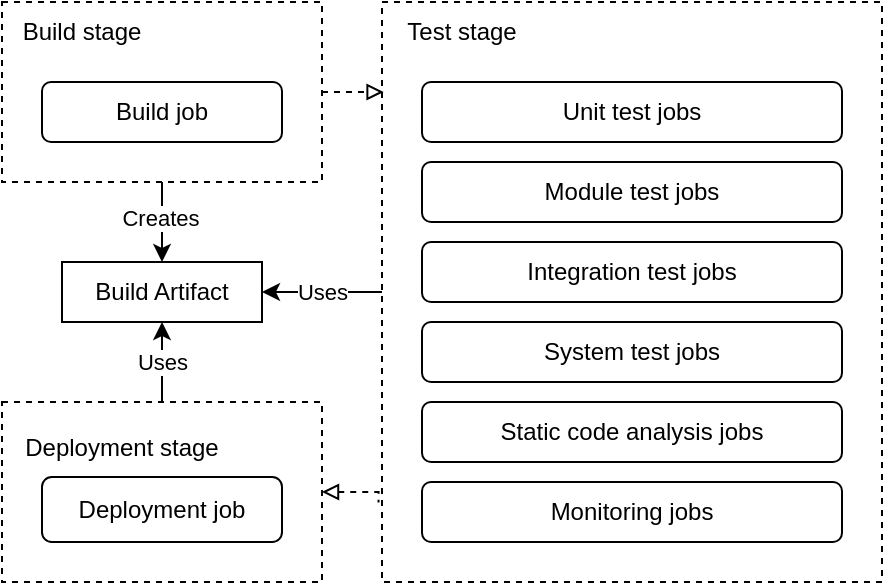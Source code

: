 <mxfile version="21.6.8" type="device">
  <diagram name="Page-1" id="Igu_BJj3ePW4wTze_0mT">
    <mxGraphModel dx="795" dy="491" grid="1" gridSize="10" guides="1" tooltips="1" connect="1" arrows="1" fold="1" page="1" pageScale="1" pageWidth="850" pageHeight="1100" math="0" shadow="0">
      <root>
        <mxCell id="0" />
        <mxCell id="1" parent="0" />
        <mxCell id="WVgN2BpvuZmh8Fgh5VFi-19" style="edgeStyle=orthogonalEdgeStyle;rounded=0;orthogonalLoop=1;jettySize=auto;html=1;exitX=1;exitY=0.5;exitDx=0;exitDy=0;entryX=0.003;entryY=0.152;entryDx=0;entryDy=0;entryPerimeter=0;dashed=1;endArrow=block;endFill=0;" parent="1" source="WVgN2BpvuZmh8Fgh5VFi-1" target="WVgN2BpvuZmh8Fgh5VFi-7" edge="1">
          <mxGeometry relative="1" as="geometry" />
        </mxCell>
        <mxCell id="WVgN2BpvuZmh8Fgh5VFi-42" style="edgeStyle=orthogonalEdgeStyle;rounded=0;orthogonalLoop=1;jettySize=auto;html=1;exitX=0.5;exitY=1;exitDx=0;exitDy=0;entryX=0.5;entryY=0;entryDx=0;entryDy=0;" parent="1" source="WVgN2BpvuZmh8Fgh5VFi-1" target="WVgN2BpvuZmh8Fgh5VFi-35" edge="1">
          <mxGeometry relative="1" as="geometry" />
        </mxCell>
        <mxCell id="WVgN2BpvuZmh8Fgh5VFi-43" value="Creates" style="edgeLabel;html=1;align=center;verticalAlign=middle;resizable=0;points=[];" parent="WVgN2BpvuZmh8Fgh5VFi-42" vertex="1" connectable="0">
          <mxGeometry x="-0.1" y="-1" relative="1" as="geometry">
            <mxPoint as="offset" />
          </mxGeometry>
        </mxCell>
        <mxCell id="WVgN2BpvuZmh8Fgh5VFi-1" value="" style="rounded=0;whiteSpace=wrap;html=1;dashed=1;fillColor=none;" parent="1" vertex="1">
          <mxGeometry x="40" y="40" width="160" height="90" as="geometry" />
        </mxCell>
        <mxCell id="WVgN2BpvuZmh8Fgh5VFi-2" value="Build stage" style="text;html=1;strokeColor=none;fillColor=none;align=center;verticalAlign=middle;whiteSpace=wrap;rounded=0;" parent="1" vertex="1">
          <mxGeometry x="40" y="40" width="80" height="30" as="geometry" />
        </mxCell>
        <mxCell id="WVgN2BpvuZmh8Fgh5VFi-3" value="Build job" style="rounded=1;whiteSpace=wrap;html=1;" parent="1" vertex="1">
          <mxGeometry x="60" y="80" width="120" height="30" as="geometry" />
        </mxCell>
        <mxCell id="WVgN2BpvuZmh8Fgh5VFi-40" style="edgeStyle=orthogonalEdgeStyle;rounded=0;orthogonalLoop=1;jettySize=auto;html=1;exitX=0;exitY=0.5;exitDx=0;exitDy=0;entryX=1;entryY=0.5;entryDx=0;entryDy=0;" parent="1" source="WVgN2BpvuZmh8Fgh5VFi-7" target="WVgN2BpvuZmh8Fgh5VFi-35" edge="1">
          <mxGeometry relative="1" as="geometry" />
        </mxCell>
        <mxCell id="WVgN2BpvuZmh8Fgh5VFi-41" value="Uses" style="edgeLabel;html=1;align=center;verticalAlign=middle;resizable=1;points=[];movable=1;rotatable=1;deletable=1;editable=1;locked=0;connectable=1;" parent="WVgN2BpvuZmh8Fgh5VFi-40" vertex="1" connectable="0">
          <mxGeometry x="0.204" relative="1" as="geometry">
            <mxPoint x="6" as="offset" />
          </mxGeometry>
        </mxCell>
        <mxCell id="WVgN2BpvuZmh8Fgh5VFi-7" value="" style="rounded=0;whiteSpace=wrap;html=1;dashed=1;fillColor=none;" parent="1" vertex="1">
          <mxGeometry x="230" y="40" width="250" height="290" as="geometry" />
        </mxCell>
        <mxCell id="WVgN2BpvuZmh8Fgh5VFi-8" value="Test stage" style="text;html=1;strokeColor=none;fillColor=none;align=center;verticalAlign=middle;whiteSpace=wrap;rounded=0;" parent="1" vertex="1">
          <mxGeometry x="230" y="40" width="80" height="30" as="geometry" />
        </mxCell>
        <mxCell id="WVgN2BpvuZmh8Fgh5VFi-12" value="Unit test jobs" style="rounded=1;whiteSpace=wrap;html=1;shadow=0;" parent="1" vertex="1">
          <mxGeometry x="250" y="80" width="210" height="30" as="geometry" />
        </mxCell>
        <mxCell id="WVgN2BpvuZmh8Fgh5VFi-16" value="System test jobs" style="rounded=1;whiteSpace=wrap;html=1;" parent="1" vertex="1">
          <mxGeometry x="250" y="200" width="210" height="30" as="geometry" />
        </mxCell>
        <mxCell id="WVgN2BpvuZmh8Fgh5VFi-17" value="Static code analysis jobs" style="rounded=1;whiteSpace=wrap;html=1;" parent="1" vertex="1">
          <mxGeometry x="250" y="240" width="210" height="30" as="geometry" />
        </mxCell>
        <mxCell id="WVgN2BpvuZmh8Fgh5VFi-36" style="edgeStyle=orthogonalEdgeStyle;rounded=0;orthogonalLoop=1;jettySize=auto;html=1;exitX=1;exitY=0.5;exitDx=0;exitDy=0;entryX=-0.007;entryY=0.863;entryDx=0;entryDy=0;entryPerimeter=0;endArrow=none;endFill=0;startArrow=block;startFill=0;dashed=1;" parent="1" source="WVgN2BpvuZmh8Fgh5VFi-21" target="WVgN2BpvuZmh8Fgh5VFi-7" edge="1">
          <mxGeometry relative="1" as="geometry" />
        </mxCell>
        <mxCell id="WVgN2BpvuZmh8Fgh5VFi-37" style="edgeStyle=orthogonalEdgeStyle;rounded=0;orthogonalLoop=1;jettySize=auto;html=1;exitX=0.5;exitY=0;exitDx=0;exitDy=0;entryX=0.5;entryY=1;entryDx=0;entryDy=0;" parent="1" source="WVgN2BpvuZmh8Fgh5VFi-21" target="WVgN2BpvuZmh8Fgh5VFi-35" edge="1">
          <mxGeometry relative="1" as="geometry" />
        </mxCell>
        <mxCell id="WVgN2BpvuZmh8Fgh5VFi-38" value="Uses" style="edgeLabel;html=1;align=center;verticalAlign=middle;resizable=0;points=[];" parent="WVgN2BpvuZmh8Fgh5VFi-37" vertex="1" connectable="0">
          <mxGeometry x="-0.244" y="-1" relative="1" as="geometry">
            <mxPoint x="-1" y="-5" as="offset" />
          </mxGeometry>
        </mxCell>
        <mxCell id="WVgN2BpvuZmh8Fgh5VFi-21" value="" style="rounded=0;whiteSpace=wrap;html=1;dashed=1;fillColor=none;" parent="1" vertex="1">
          <mxGeometry x="40" y="240" width="160" height="90" as="geometry" />
        </mxCell>
        <mxCell id="WVgN2BpvuZmh8Fgh5VFi-22" value="Deployment stage" style="text;html=1;strokeColor=none;fillColor=none;align=center;verticalAlign=middle;whiteSpace=wrap;rounded=0;" parent="1" vertex="1">
          <mxGeometry x="40" y="247.5" width="120" height="30" as="geometry" />
        </mxCell>
        <mxCell id="WVgN2BpvuZmh8Fgh5VFi-23" value="Deployment job" style="rounded=1;whiteSpace=wrap;html=1;" parent="1" vertex="1">
          <mxGeometry x="60" y="277.5" width="120" height="32.5" as="geometry" />
        </mxCell>
        <mxCell id="WVgN2BpvuZmh8Fgh5VFi-25" value="Monitoring jobs" style="rounded=1;whiteSpace=wrap;html=1;" parent="1" vertex="1">
          <mxGeometry x="250" y="280" width="210" height="30" as="geometry" />
        </mxCell>
        <mxCell id="WVgN2BpvuZmh8Fgh5VFi-33" value="Module test jobs" style="rounded=1;whiteSpace=wrap;html=1;shadow=0;" parent="1" vertex="1">
          <mxGeometry x="250" y="120" width="210" height="30" as="geometry" />
        </mxCell>
        <mxCell id="WVgN2BpvuZmh8Fgh5VFi-34" value="Integration test jobs" style="rounded=1;whiteSpace=wrap;html=1;" parent="1" vertex="1">
          <mxGeometry x="250" y="160" width="210" height="30" as="geometry" />
        </mxCell>
        <mxCell id="WVgN2BpvuZmh8Fgh5VFi-35" value="Build Artifact" style="rounded=0;whiteSpace=wrap;html=1;rotation=0;gradientColor=none;shadow=0;glass=0;" parent="1" vertex="1">
          <mxGeometry x="70" y="170" width="100" height="30" as="geometry" />
        </mxCell>
      </root>
    </mxGraphModel>
  </diagram>
</mxfile>

